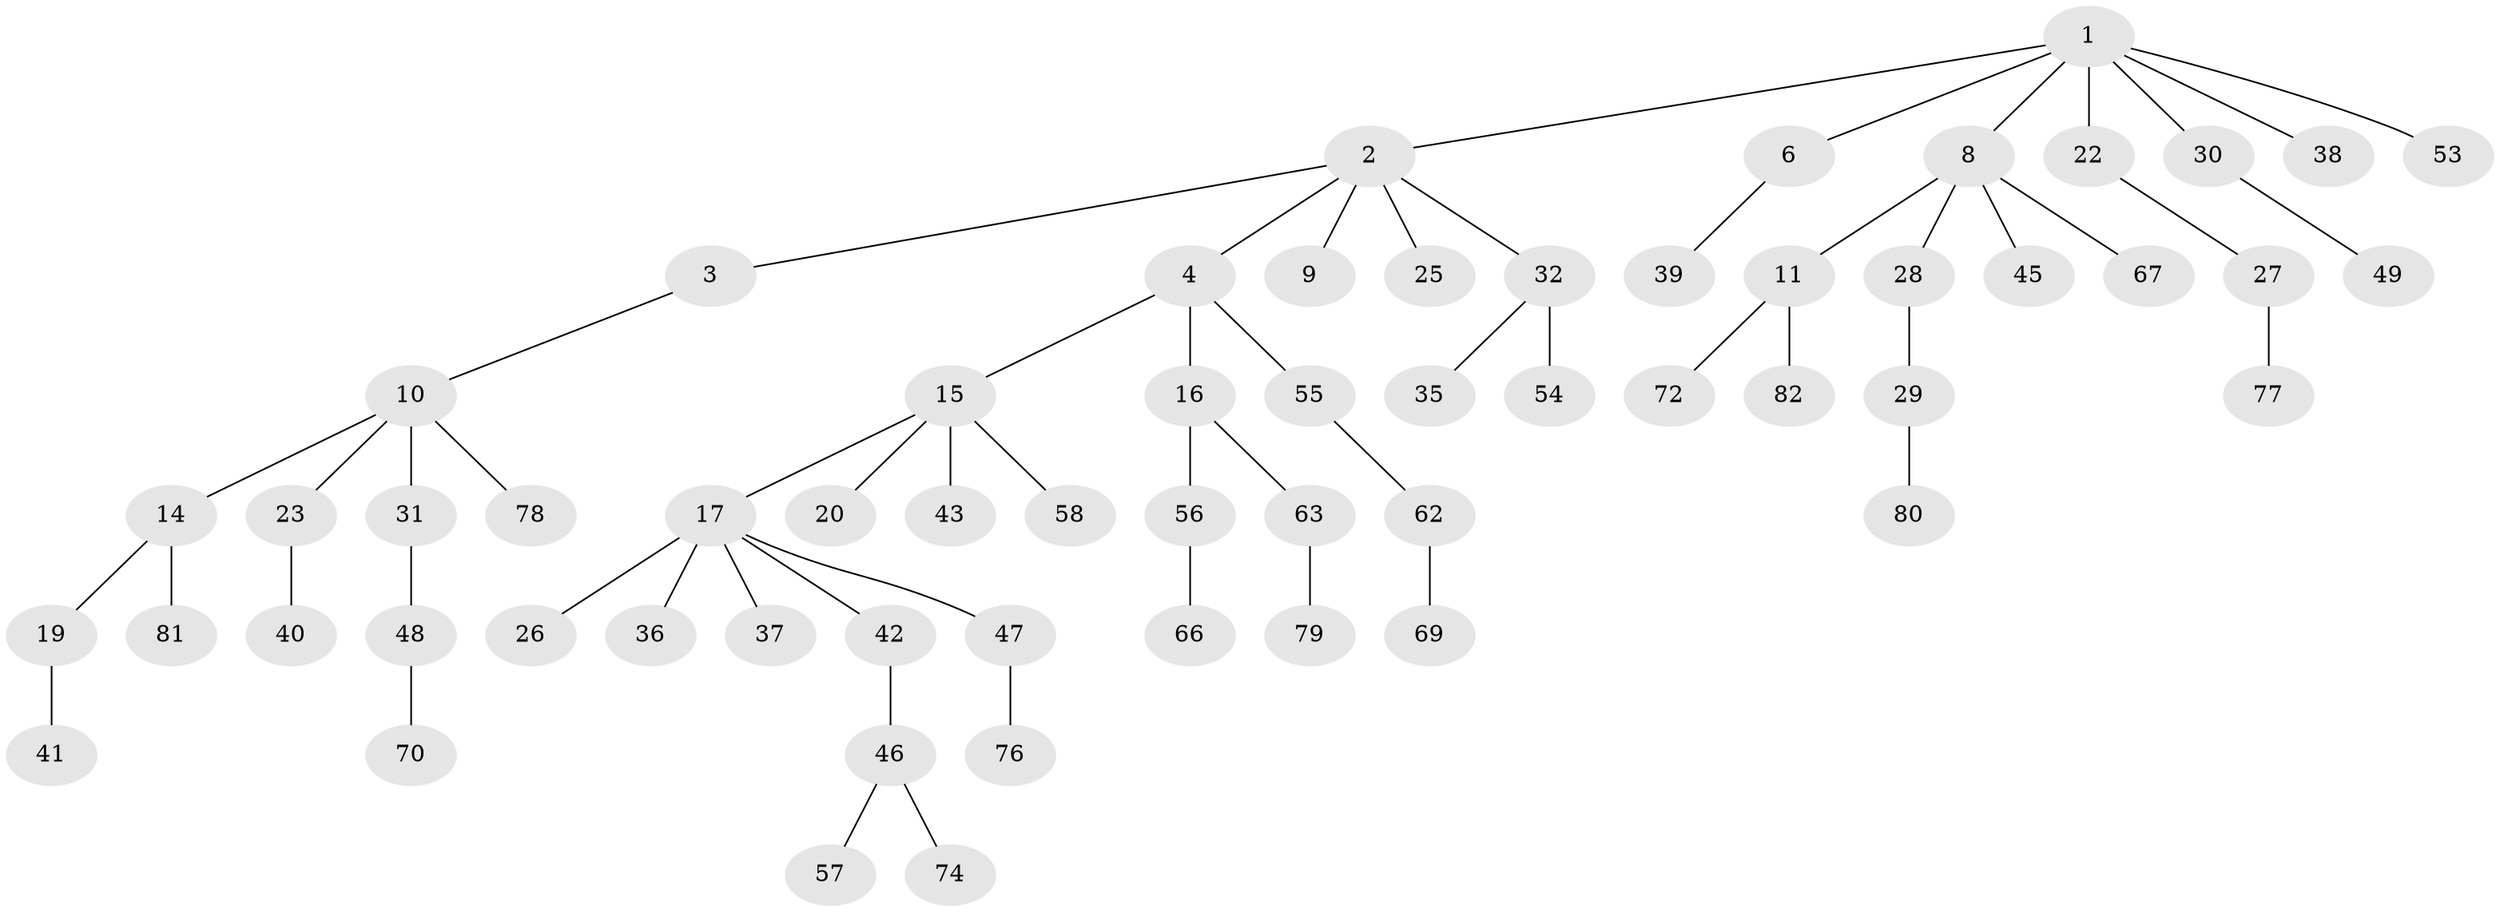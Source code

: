 // Generated by graph-tools (version 1.1) at 2025/52/02/27/25 19:52:10]
// undirected, 60 vertices, 59 edges
graph export_dot {
graph [start="1"]
  node [color=gray90,style=filled];
  1 [super="+7"];
  2 [super="+5"];
  3 [super="+24"];
  4 [super="+13"];
  6 [super="+85"];
  8 [super="+12"];
  9;
  10 [super="+21"];
  11 [super="+52"];
  14 [super="+33"];
  15 [super="+83"];
  16 [super="+60"];
  17 [super="+18"];
  19;
  20;
  22;
  23 [super="+84"];
  25 [super="+50"];
  26;
  27 [super="+75"];
  28 [super="+44"];
  29 [super="+65"];
  30;
  31 [super="+34"];
  32 [super="+86"];
  35;
  36;
  37;
  38;
  39 [super="+68"];
  40;
  41 [super="+59"];
  42;
  43;
  45;
  46 [super="+61"];
  47 [super="+51"];
  48;
  49;
  53;
  54;
  55;
  56;
  57;
  58;
  62 [super="+71"];
  63 [super="+64"];
  66;
  67;
  69 [super="+73"];
  70;
  72;
  74;
  76;
  77;
  78;
  79;
  80;
  81;
  82;
  1 -- 2;
  1 -- 6;
  1 -- 22;
  1 -- 38;
  1 -- 53;
  1 -- 8;
  1 -- 30;
  2 -- 3;
  2 -- 4;
  2 -- 9;
  2 -- 25;
  2 -- 32;
  3 -- 10;
  4 -- 15;
  4 -- 16;
  4 -- 55;
  6 -- 39;
  8 -- 11;
  8 -- 45;
  8 -- 67;
  8 -- 28;
  10 -- 14;
  10 -- 31;
  10 -- 78;
  10 -- 23;
  11 -- 72;
  11 -- 82;
  14 -- 19;
  14 -- 81;
  15 -- 17;
  15 -- 20;
  15 -- 43;
  15 -- 58;
  16 -- 56;
  16 -- 63;
  17 -- 26;
  17 -- 42;
  17 -- 47;
  17 -- 36;
  17 -- 37;
  19 -- 41;
  22 -- 27;
  23 -- 40;
  27 -- 77;
  28 -- 29;
  29 -- 80;
  30 -- 49;
  31 -- 48;
  32 -- 35;
  32 -- 54;
  42 -- 46;
  46 -- 57;
  46 -- 74;
  47 -- 76;
  48 -- 70;
  55 -- 62;
  56 -- 66;
  62 -- 69;
  63 -- 79;
}
